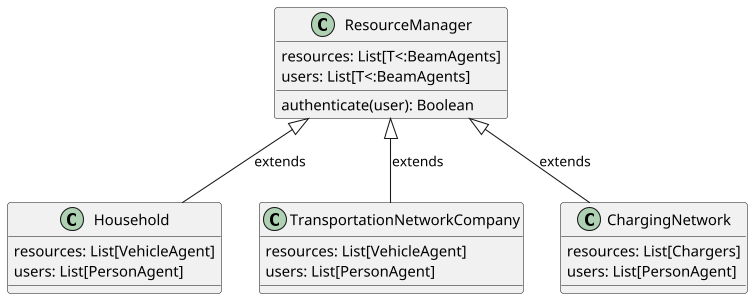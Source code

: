 @startuml
scale 300 height

' See this page for diagram conventions:
' http://plantuml.com/class-diagram

/'
NOTES:
 '/

class ResourceManager{
  resources: List[T<:BeamAgents]
  users: List[T<:BeamAgents]
  authenticate(user): Boolean
}

class Household{
  resources: List[VehicleAgent]
  users: List[PersonAgent]
}
class TransportationNetworkCompany {
  resources: List[VehicleAgent]
  users: List[PersonAgent]
}
class ChargingNetwork{
  resources: List[Chargers]
  users: List[PersonAgent]
}

ResourceManager <|-- Household : extends
ResourceManager <|-- TransportationNetworkCompany : extends
ResourceManager <|-- ChargingNetwork : extends


@enduml